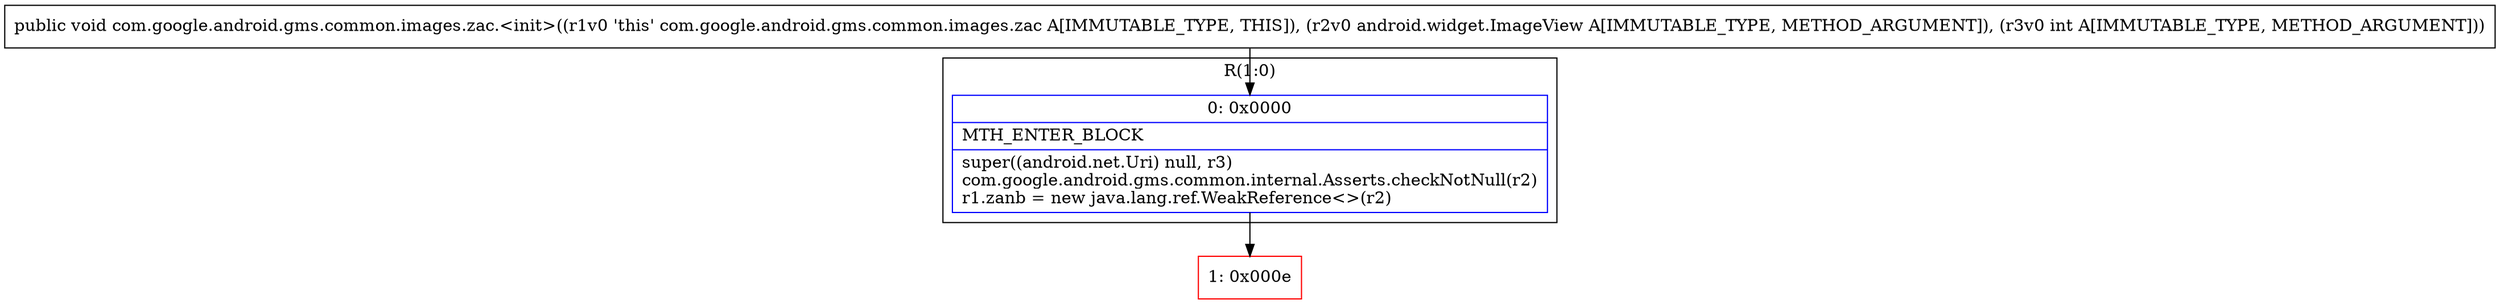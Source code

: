 digraph "CFG forcom.google.android.gms.common.images.zac.\<init\>(Landroid\/widget\/ImageView;I)V" {
subgraph cluster_Region_1383232093 {
label = "R(1:0)";
node [shape=record,color=blue];
Node_0 [shape=record,label="{0\:\ 0x0000|MTH_ENTER_BLOCK\l|super((android.net.Uri) null, r3)\lcom.google.android.gms.common.internal.Asserts.checkNotNull(r2)\lr1.zanb = new java.lang.ref.WeakReference\<\>(r2)\l}"];
}
Node_1 [shape=record,color=red,label="{1\:\ 0x000e}"];
MethodNode[shape=record,label="{public void com.google.android.gms.common.images.zac.\<init\>((r1v0 'this' com.google.android.gms.common.images.zac A[IMMUTABLE_TYPE, THIS]), (r2v0 android.widget.ImageView A[IMMUTABLE_TYPE, METHOD_ARGUMENT]), (r3v0 int A[IMMUTABLE_TYPE, METHOD_ARGUMENT])) }"];
MethodNode -> Node_0;
Node_0 -> Node_1;
}

